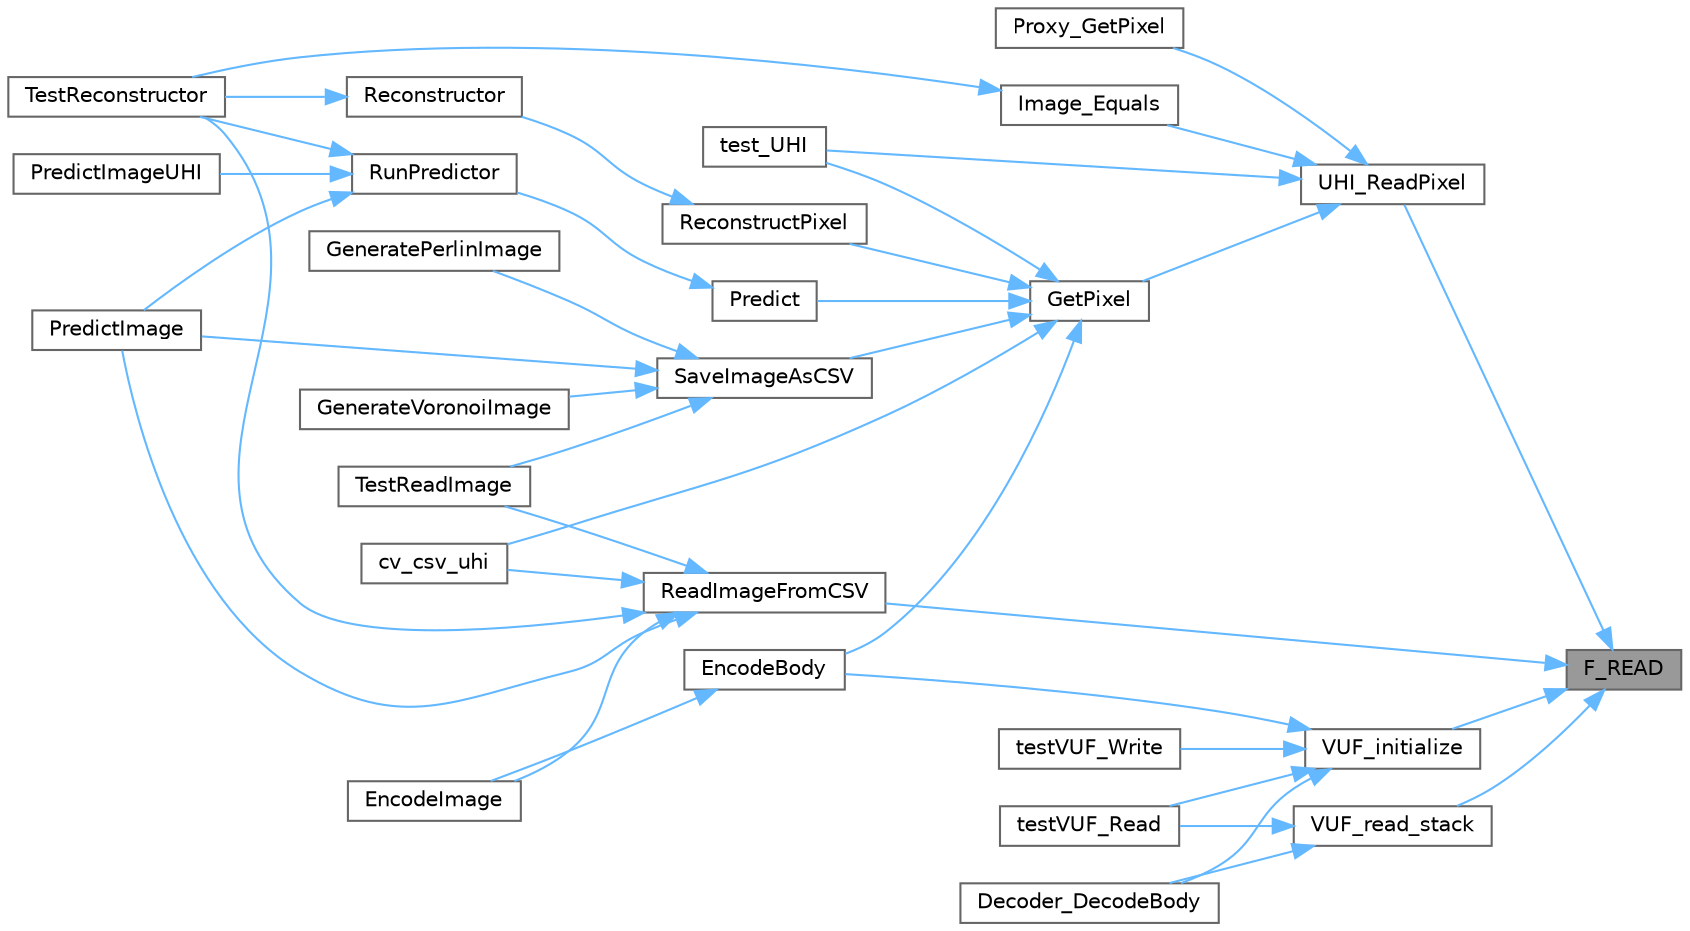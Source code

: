 digraph "F_READ"
{
 // LATEX_PDF_SIZE
  bgcolor="transparent";
  edge [fontname=Helvetica,fontsize=10,labelfontname=Helvetica,labelfontsize=10];
  node [fontname=Helvetica,fontsize=10,shape=box,height=0.2,width=0.4];
  rankdir="RL";
  Node1 [id="Node000001",label="F_READ",height=0.2,width=0.4,color="gray40", fillcolor="grey60", style="filled", fontcolor="black",tooltip=" "];
  Node1 -> Node2 [id="edge75_Node000001_Node000002",dir="back",color="steelblue1",style="solid",tooltip=" "];
  Node2 [id="Node000002",label="ReadImageFromCSV",height=0.2,width=0.4,color="grey40", fillcolor="white", style="filled",URL="$csv-io_8c.html#aba677341d6fd704867c56e0b5d6f3fc3",tooltip=" "];
  Node2 -> Node3 [id="edge76_Node000002_Node000003",dir="back",color="steelblue1",style="solid",tooltip=" "];
  Node3 [id="Node000003",label="cv_csv_uhi",height=0.2,width=0.4,color="grey40", fillcolor="white", style="filled",URL="$generate__image_8c.html#a368bf7c6ccf50b0ba22d8b011172bd48",tooltip=" "];
  Node2 -> Node4 [id="edge77_Node000002_Node000004",dir="back",color="steelblue1",style="solid",tooltip=" "];
  Node4 [id="Node000004",label="EncodeImage",height=0.2,width=0.4,color="grey40", fillcolor="white", style="filled",URL="$generate__image_8c.html#a29f9d24093c99f0e47133d90ea4286e6",tooltip=" "];
  Node2 -> Node5 [id="edge78_Node000002_Node000005",dir="back",color="steelblue1",style="solid",tooltip=" "];
  Node5 [id="Node000005",label="PredictImage",height=0.2,width=0.4,color="grey40", fillcolor="white", style="filled",URL="$generate__image_8c.html#a7fae527c979b4b287e1f9672c8d2c366",tooltip=" "];
  Node2 -> Node6 [id="edge79_Node000002_Node000006",dir="back",color="steelblue1",style="solid",tooltip=" "];
  Node6 [id="Node000006",label="TestReadImage",height=0.2,width=0.4,color="grey40", fillcolor="white", style="filled",URL="$generate__image_8c.html#a55cd02af0c1ee921b63db0b659b608f5",tooltip=" "];
  Node2 -> Node7 [id="edge80_Node000002_Node000007",dir="back",color="steelblue1",style="solid",tooltip=" "];
  Node7 [id="Node000007",label="TestReconstructor",height=0.2,width=0.4,color="grey40", fillcolor="white", style="filled",URL="$reconstructor_8c.html#aadb567bbc159d00d6334e2eb36e6e253",tooltip=" "];
  Node1 -> Node8 [id="edge81_Node000001_Node000008",dir="back",color="steelblue1",style="solid",tooltip=" "];
  Node8 [id="Node000008",label="UHI_ReadPixel",height=0.2,width=0.4,color="grey40", fillcolor="white", style="filled",URL="$uhi__io_8c.html#ad7fd2d84633ee6e0355a950deeacd220",tooltip=" "];
  Node8 -> Node9 [id="edge82_Node000008_Node000009",dir="back",color="steelblue1",style="solid",tooltip=" "];
  Node9 [id="Node000009",label="GetPixel",height=0.2,width=0.4,color="grey40", fillcolor="white", style="filled",URL="$image_8c.html#a78477801fe183cdf32e60df1c92b7320",tooltip=" "];
  Node9 -> Node3 [id="edge83_Node000009_Node000003",dir="back",color="steelblue1",style="solid",tooltip=" "];
  Node9 -> Node10 [id="edge84_Node000009_Node000010",dir="back",color="steelblue1",style="solid",tooltip=" "];
  Node10 [id="Node000010",label="EncodeBody",height=0.2,width=0.4,color="grey40", fillcolor="white", style="filled",URL="$encoder__body_8c.html#a38c7868c2a8819e7abc16148811f2e0b",tooltip=" "];
  Node10 -> Node4 [id="edge85_Node000010_Node000004",dir="back",color="steelblue1",style="solid",tooltip=" "];
  Node9 -> Node11 [id="edge86_Node000009_Node000011",dir="back",color="steelblue1",style="solid",tooltip=" "];
  Node11 [id="Node000011",label="Predict",height=0.2,width=0.4,color="grey40", fillcolor="white", style="filled",URL="$predictor_8c.html#ad6da8c8a0536aa627bd38f8b6e0a12c2",tooltip=" "];
  Node11 -> Node12 [id="edge87_Node000011_Node000012",dir="back",color="steelblue1",style="solid",tooltip=" "];
  Node12 [id="Node000012",label="RunPredictor",height=0.2,width=0.4,color="grey40", fillcolor="white", style="filled",URL="$predictor_8c.html#a4a94804509574a94d896a4164802bcd2",tooltip=" "];
  Node12 -> Node5 [id="edge88_Node000012_Node000005",dir="back",color="steelblue1",style="solid",tooltip=" "];
  Node12 -> Node13 [id="edge89_Node000012_Node000013",dir="back",color="steelblue1",style="solid",tooltip=" "];
  Node13 [id="Node000013",label="PredictImageUHI",height=0.2,width=0.4,color="grey40", fillcolor="white", style="filled",URL="$generate__image_8c.html#a0aba8528a33024ae7a211683e4c762b2",tooltip=" "];
  Node12 -> Node7 [id="edge90_Node000012_Node000007",dir="back",color="steelblue1",style="solid",tooltip=" "];
  Node9 -> Node14 [id="edge91_Node000009_Node000014",dir="back",color="steelblue1",style="solid",tooltip=" "];
  Node14 [id="Node000014",label="ReconstructPixel",height=0.2,width=0.4,color="grey40", fillcolor="white", style="filled",URL="$reconstructor_8c.html#ad16e1f973391ba6490488d303ab55ea3",tooltip=" "];
  Node14 -> Node15 [id="edge92_Node000014_Node000015",dir="back",color="steelblue1",style="solid",tooltip=" "];
  Node15 [id="Node000015",label="Reconstructor",height=0.2,width=0.4,color="grey40", fillcolor="white", style="filled",URL="$reconstructor_8c.html#ad0d5b55646a3018075f07ae472ddb312",tooltip=" "];
  Node15 -> Node7 [id="edge93_Node000015_Node000007",dir="back",color="steelblue1",style="solid",tooltip=" "];
  Node9 -> Node16 [id="edge94_Node000009_Node000016",dir="back",color="steelblue1",style="solid",tooltip=" "];
  Node16 [id="Node000016",label="SaveImageAsCSV",height=0.2,width=0.4,color="grey40", fillcolor="white", style="filled",URL="$csv-io_8c.html#a214fc383a5cb483508da7bb0449a9528",tooltip=" "];
  Node16 -> Node17 [id="edge95_Node000016_Node000017",dir="back",color="steelblue1",style="solid",tooltip=" "];
  Node17 [id="Node000017",label="GeneratePerlinImage",height=0.2,width=0.4,color="grey40", fillcolor="white", style="filled",URL="$perlin__noise_8c.html#a6d727efa497a4b992c90483602583515",tooltip=" "];
  Node16 -> Node18 [id="edge96_Node000016_Node000018",dir="back",color="steelblue1",style="solid",tooltip=" "];
  Node18 [id="Node000018",label="GenerateVoronoiImage",height=0.2,width=0.4,color="grey40", fillcolor="white", style="filled",URL="$generate__image_8c.html#a450c7f9206bff8de0c177e34e6b5bcf4",tooltip=" "];
  Node16 -> Node5 [id="edge97_Node000016_Node000005",dir="back",color="steelblue1",style="solid",tooltip=" "];
  Node16 -> Node6 [id="edge98_Node000016_Node000006",dir="back",color="steelblue1",style="solid",tooltip=" "];
  Node9 -> Node19 [id="edge99_Node000009_Node000019",dir="back",color="steelblue1",style="solid",tooltip=" "];
  Node19 [id="Node000019",label="test_UHI",height=0.2,width=0.4,color="grey40", fillcolor="white", style="filled",URL="$test___u_h_i_8c.html#a24aa285f65de829c8a9791d901405626",tooltip=" "];
  Node8 -> Node20 [id="edge100_Node000008_Node000020",dir="back",color="steelblue1",style="solid",tooltip=" "];
  Node20 [id="Node000020",label="Image_Equals",height=0.2,width=0.4,color="grey40", fillcolor="white", style="filled",URL="$image_8c.html#a1aeeb4864b63110b92099384a7a21fa8",tooltip=" "];
  Node20 -> Node7 [id="edge101_Node000020_Node000007",dir="back",color="steelblue1",style="solid",tooltip=" "];
  Node8 -> Node21 [id="edge102_Node000008_Node000021",dir="back",color="steelblue1",style="solid",tooltip=" "];
  Node21 [id="Node000021",label="Proxy_GetPixel",height=0.2,width=0.4,color="grey40", fillcolor="white", style="filled",URL="$uhi__io_8c.html#aad573fb88befb1cd5c553c20a32027a9",tooltip=" "];
  Node8 -> Node19 [id="edge103_Node000008_Node000019",dir="back",color="steelblue1",style="solid",tooltip=" "];
  Node1 -> Node22 [id="edge104_Node000001_Node000022",dir="back",color="steelblue1",style="solid",tooltip=" "];
  Node22 [id="Node000022",label="VUF_initialize",height=0.2,width=0.4,color="grey40", fillcolor="white", style="filled",URL="$var_int_file___i_o_8c.html#a07ca21a87dab6f536b7f4d69050f5602",tooltip=" "];
  Node22 -> Node23 [id="edge105_Node000022_Node000023",dir="back",color="steelblue1",style="solid",tooltip=" "];
  Node23 [id="Node000023",label="Decoder_DecodeBody",height=0.2,width=0.4,color="grey40", fillcolor="white", style="filled",URL="$decoder_8c.html#a92568f6a10fcb23b4699402e71a02177",tooltip=" "];
  Node22 -> Node10 [id="edge106_Node000022_Node000010",dir="back",color="steelblue1",style="solid",tooltip=" "];
  Node22 -> Node24 [id="edge107_Node000022_Node000024",dir="back",color="steelblue1",style="solid",tooltip=" "];
  Node24 [id="Node000024",label="testVUF_Read",height=0.2,width=0.4,color="grey40", fillcolor="white", style="filled",URL="$test__var_int_8c.html#aaac61ccbc34855ae728a8a9d45db1105",tooltip=" "];
  Node22 -> Node25 [id="edge108_Node000022_Node000025",dir="back",color="steelblue1",style="solid",tooltip=" "];
  Node25 [id="Node000025",label="testVUF_Write",height=0.2,width=0.4,color="grey40", fillcolor="white", style="filled",URL="$test__var_int_8c.html#af925d49ae82dafea37f82c0d044a6308",tooltip=" "];
  Node1 -> Node26 [id="edge109_Node000001_Node000026",dir="back",color="steelblue1",style="solid",tooltip=" "];
  Node26 [id="Node000026",label="VUF_read_stack",height=0.2,width=0.4,color="grey40", fillcolor="white", style="filled",URL="$var_int_file___i_o_8c.html#aafa9034f88afca6a726a84673d063889",tooltip=" "];
  Node26 -> Node23 [id="edge110_Node000026_Node000023",dir="back",color="steelblue1",style="solid",tooltip=" "];
  Node26 -> Node24 [id="edge111_Node000026_Node000024",dir="back",color="steelblue1",style="solid",tooltip=" "];
}
